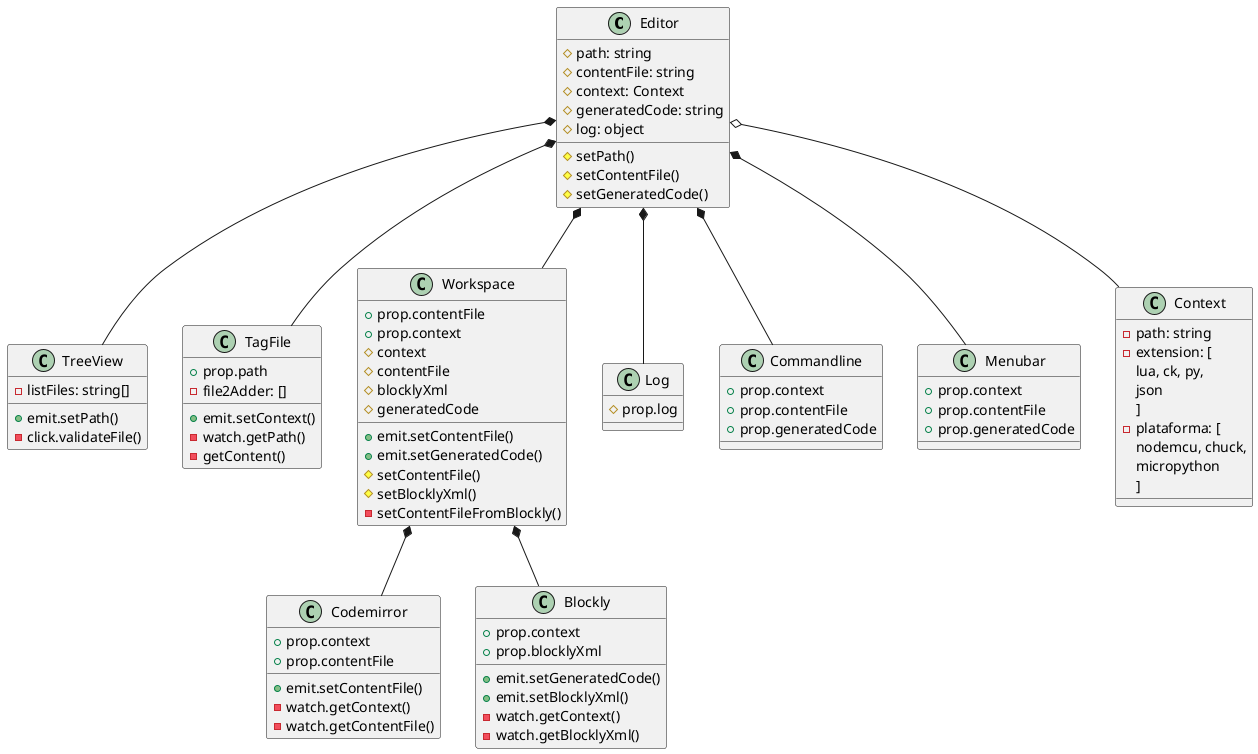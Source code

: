 @startuml
"Editor" *-- "TreeView"
"Editor" *-- "TagFile"
"Editor" *-- "Workspace"
"Editor" *-- "Log"
"Editor" *-- "Commandline"
"Editor" *-- "Menubar"
"Editor" o-- "Context"

"Workspace" *-- "Codemirror"
"Workspace" *-- "Blockly"

class "Editor" {
  #path: string
  #contentFile: string
  #context: Context
  #generatedCode: string
  #log: object
  #setPath()
  #setContentFile()
  #setGeneratedCode()
}
class "Context" {
  -path: string
  -extension: [
  lua, ck, py,
  json
  ]
  -plataforma: [
  nodemcu, chuck,
  micropython
  ]
}
class "TreeView" {
  -listFiles: string[]
  +emit.setPath()
  -click.validateFile()
}
class "TagFile" {
  +prop.path
  -file2Adder: []
  +emit.setContext()
  -watch.getPath()
  -getContent()
}
class "Workspace" {
  +prop.contentFile
  +prop.context
  #context
  #contentFile
  #blocklyXml
  #generatedCode
  +emit.setContentFile()
  +emit.setGeneratedCode()
  #setContentFile()
  #setBlocklyXml()
  -setContentFileFromBlockly()
}
class "Blockly" {
  +prop.context
  +prop.blocklyXml
  +emit.setGeneratedCode()
  +emit.setBlocklyXml()
  -watch.getContext()
  -watch.getBlocklyXml()
}
class "Codemirror" {
  +prop.context
  +prop.contentFile
  +emit.setContentFile()
  -watch.getContext()
  -watch.getContentFile()
}
class "Log" {
  #prop.log
}
class "Commandline" {
  +prop.context
  +prop.contentFile
  +prop.generatedCode
}
class "Menubar" {
  +prop.context
  +prop.contentFile
  +prop.generatedCode
}

@enduml
